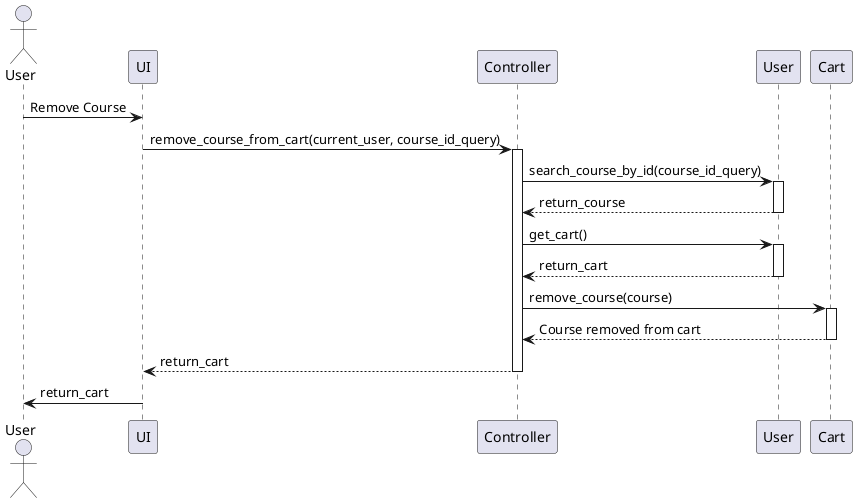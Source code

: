 @startuml Remove Course From Cart
actor "User" as UserActor

participant "UI" as Server
participant Controller
participant "User" as UserClass
participant Cart


UserActor -> Server: Remove Course
Server -> Controller: remove_course_from_cart(current_user, course_id_query)
activate Controller
Controller -> UserClass: search_course_by_id(course_id_query)
activate UserClass
UserClass --> Controller: return_course
deactivate UserClass
Controller -> UserClass: get_cart()
activate UserClass
UserClass --> Controller: return_cart
deactivate UserClass
Controller -> Cart: remove_course(course)
activate Cart
Cart --> Controller: Course removed from cart
deactivate Cart
Controller --> Server: return_cart
deactivate Controller

Server -> UserActor : return_cart
